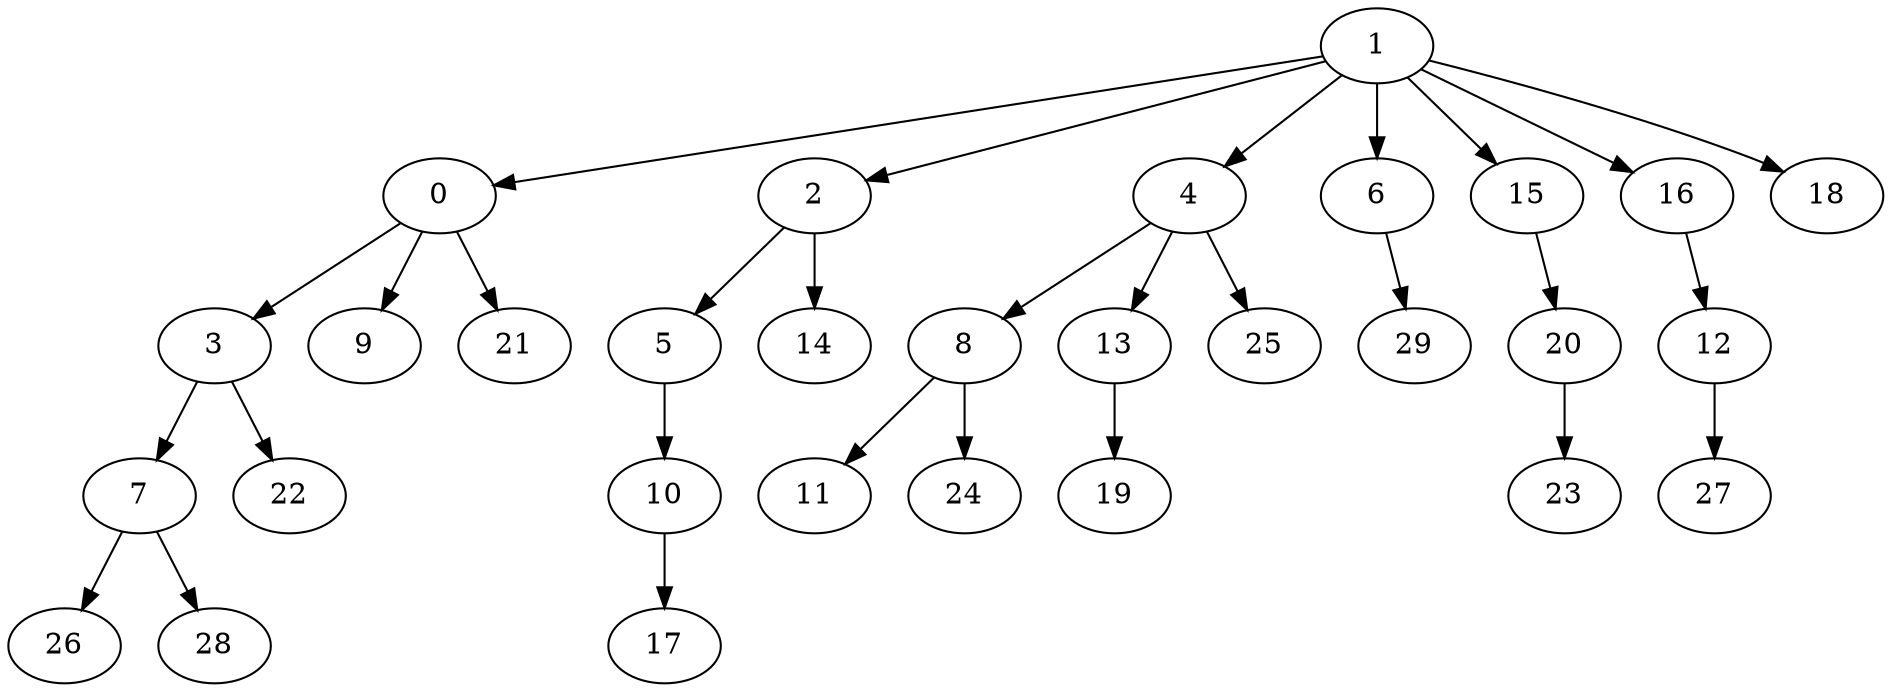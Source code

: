 digraph {
  1 -> 0;
  1 -> 2;
  1 -> 4;
  1 -> 6;
  1 -> 15;
  1 -> 16;
  1 -> 18;
  0 -> 3;
  0 -> 9;
  0 -> 21;
  2 -> 5;
  2 -> 14;
  4 -> 8;
  4 -> 13;
  4 -> 25;
  6 -> 29;
  15 -> 20;
  16 -> 12;
  3 -> 7;
  3 -> 22;
  5 -> 10;
  8 -> 11;
  8 -> 24;
  13 -> 19;
  20 -> 23;
  12 -> 27;
  7 -> 26;
  7 -> 28;
  10 -> 17;
}